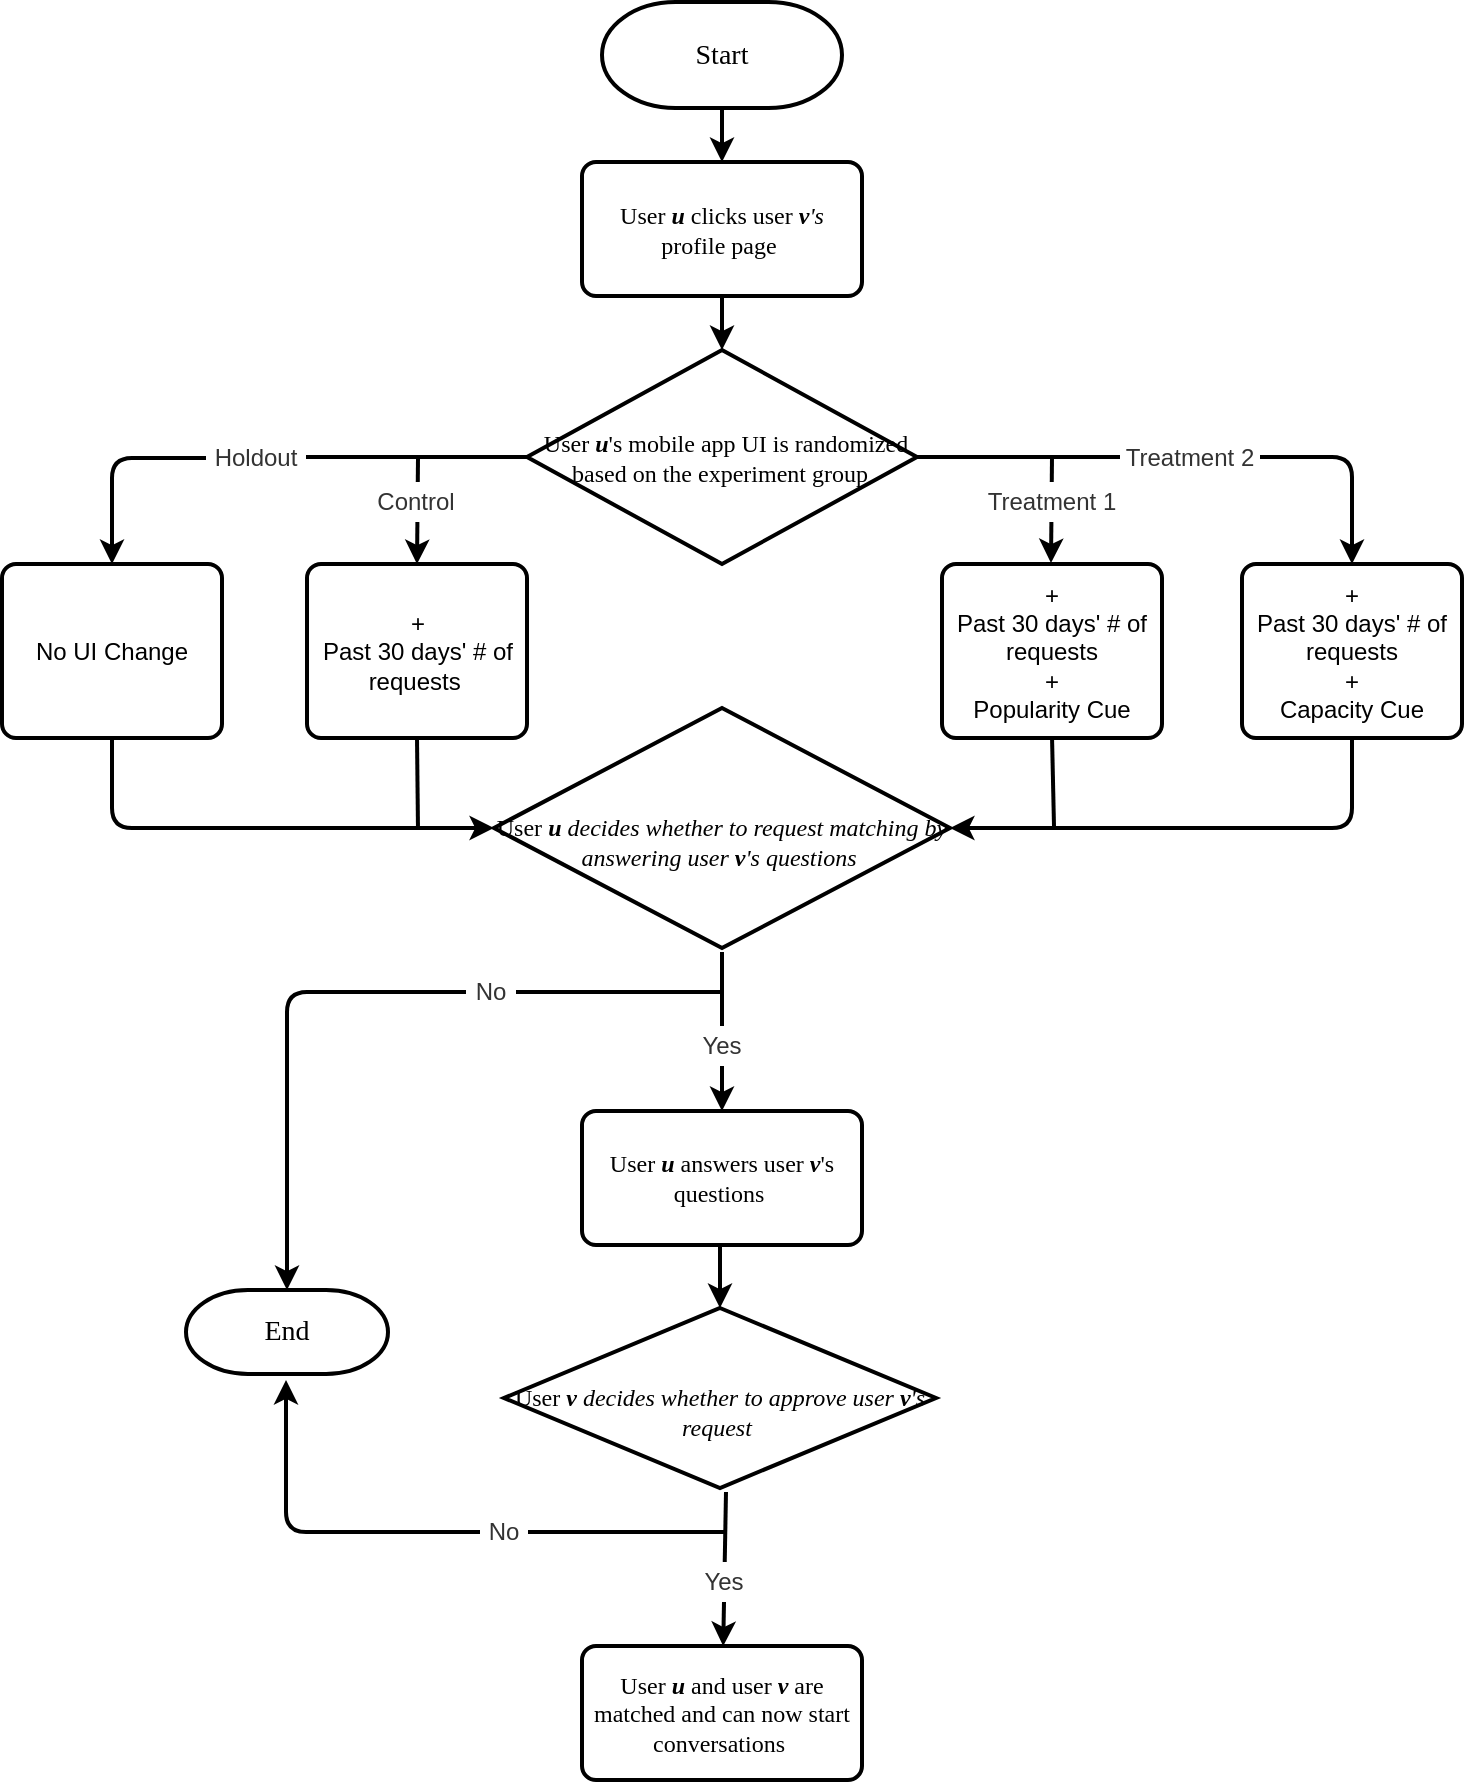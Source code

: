 <mxfile pages="1" version="11.2.9" type="github"><diagram id="2JyxNNU_SRswKXaLaBT6" name="Page-1"><mxGraphModel dx="1353" dy="1068" grid="1" gridSize="10" guides="1" tooltips="1" connect="1" arrows="1" fold="1" page="1" pageScale="1" pageWidth="850" pageHeight="1100" math="0" shadow="0"><root><mxCell id="0"/><mxCell id="1" parent="0"/><mxCell id="AbWWFxYWgRRFwNRDI_Oc-1" value="&lt;font style=&quot;font-size: 14px&quot; face=&quot;Georgia&quot;&gt;Start&lt;/font&gt;" style="strokeWidth=2;html=1;shape=mxgraph.flowchart.terminator;whiteSpace=wrap;" parent="1" vertex="1"><mxGeometry x="358" y="178" width="120" height="53" as="geometry"/></mxCell><mxCell id="AbWWFxYWgRRFwNRDI_Oc-2" value="&lt;font face=&quot;Georgia&quot;&gt;User &lt;i&gt;&lt;b&gt;u&lt;/b&gt;&lt;/i&gt; clicks&amp;nbsp;&lt;/font&gt;&lt;span style=&quot;font-family: &amp;#34;georgia&amp;#34;&quot;&gt;user&amp;nbsp;&lt;/span&gt;&lt;i style=&quot;font-family: &amp;#34;georgia&amp;#34;&quot;&gt;&lt;b&gt;v&lt;/b&gt;'s&lt;/i&gt;&lt;font face=&quot;Georgia&quot;&gt;&lt;br&gt;profile page&amp;nbsp;&lt;/font&gt;" style="rounded=1;whiteSpace=wrap;html=1;absoluteArcSize=1;arcSize=14;strokeWidth=2;" parent="1" vertex="1"><mxGeometry x="348" y="258" width="140" height="67" as="geometry"/></mxCell><mxCell id="AbWWFxYWgRRFwNRDI_Oc-3" value="" style="endArrow=classic;html=1;exitX=0.5;exitY=1;exitDx=0;exitDy=0;exitPerimeter=0;entryX=0.5;entryY=0;entryDx=0;entryDy=0;strokeWidth=2;" parent="1" source="AbWWFxYWgRRFwNRDI_Oc-1" target="AbWWFxYWgRRFwNRDI_Oc-2" edge="1"><mxGeometry width="50" height="50" relative="1" as="geometry"><mxPoint x="348" y="461" as="sourcePoint"/><mxPoint x="398" y="411" as="targetPoint"/></mxGeometry></mxCell><mxCell id="6vMVFSI-y6LJuHTL3Tkv-1" value="&lt;font face=&quot;Georgia&quot;&gt;&amp;nbsp;User &lt;i&gt;&lt;b&gt;u&lt;/b&gt;&lt;/i&gt;'s mobile app UI is randomized based on the experiment group&amp;nbsp;&lt;/font&gt;" style="strokeWidth=2;html=1;shape=mxgraph.flowchart.decision;whiteSpace=wrap;" parent="1" vertex="1"><mxGeometry x="320.5" y="352" width="195" height="107" as="geometry"/></mxCell><mxCell id="6vMVFSI-y6LJuHTL3Tkv-2" value="" style="endArrow=classic;html=1;exitX=0.5;exitY=1;exitDx=0;exitDy=0;entryX=0.5;entryY=0;entryDx=0;entryDy=0;strokeWidth=2;entryPerimeter=0;" parent="1" source="AbWWFxYWgRRFwNRDI_Oc-2" target="6vMVFSI-y6LJuHTL3Tkv-1" edge="1"><mxGeometry width="50" height="50" relative="1" as="geometry"><mxPoint x="518" y="388" as="sourcePoint"/><mxPoint x="518" y="448" as="targetPoint"/></mxGeometry></mxCell><mxCell id="5q_IAKNCsGFluqySmHJG-10" value="" style="edgeStyle=segmentEdgeStyle;endArrow=classic;html=1;exitX=0;exitY=0.5;exitDx=0;exitDy=0;exitPerimeter=0;strokeWidth=2;entryX=0.5;entryY=0;entryDx=0;entryDy=0;" parent="1" source="5q_IAKNCsGFluqySmHJG-22" target="5q_IAKNCsGFluqySmHJG-12" edge="1"><mxGeometry width="50" height="50" relative="1" as="geometry"><mxPoint x="118" y="430.5" as="sourcePoint"/><mxPoint x="118" y="459" as="targetPoint"/></mxGeometry></mxCell><mxCell id="5q_IAKNCsGFluqySmHJG-11" value="" style="edgeStyle=segmentEdgeStyle;endArrow=classic;html=1;exitX=1;exitY=0.5;exitDx=0;exitDy=0;exitPerimeter=0;strokeWidth=2;entryX=0.5;entryY=0;entryDx=0;entryDy=0;" parent="1" source="6vMVFSI-y6LJuHTL3Tkv-1" target="5q_IAKNCsGFluqySmHJG-16" edge="1"><mxGeometry width="50" height="50" relative="1" as="geometry"><mxPoint x="588" y="469" as="sourcePoint"/><mxPoint x="723" y="459" as="targetPoint"/></mxGeometry></mxCell><mxCell id="5q_IAKNCsGFluqySmHJG-12" value="No UI Change" style="rounded=1;whiteSpace=wrap;html=1;absoluteArcSize=1;arcSize=14;strokeWidth=2;shadow=0;" parent="1" vertex="1"><mxGeometry x="58" y="459" width="110" height="87" as="geometry"/></mxCell><mxCell id="5q_IAKNCsGFluqySmHJG-13" value="+ &lt;br&gt;Past 30 days' # of requests&amp;nbsp;" style="rounded=1;whiteSpace=wrap;html=1;absoluteArcSize=1;arcSize=14;strokeWidth=2;shadow=0;" parent="1" vertex="1"><mxGeometry x="210.5" y="459" width="110" height="87" as="geometry"/></mxCell><mxCell id="5q_IAKNCsGFluqySmHJG-14" value="+ &lt;br&gt;Past 30 days' # of requests &lt;br&gt;+ &lt;br&gt;Popularity Cue" style="rounded=1;whiteSpace=wrap;html=1;absoluteArcSize=1;arcSize=14;strokeWidth=2;shadow=0;" parent="1" vertex="1"><mxGeometry x="528" y="459" width="110" height="87" as="geometry"/></mxCell><mxCell id="5q_IAKNCsGFluqySmHJG-16" value="+ &lt;br&gt;Past 30 days' # of requests &lt;br&gt;+ &lt;br&gt;Capacity Cue" style="rounded=1;whiteSpace=wrap;html=1;absoluteArcSize=1;arcSize=14;strokeWidth=2;shadow=0;" parent="1" vertex="1"><mxGeometry x="678" y="459" width="110" height="87" as="geometry"/></mxCell><mxCell id="5q_IAKNCsGFluqySmHJG-17" value="" style="endArrow=classic;html=1;strokeWidth=2;entryX=0.5;entryY=0;entryDx=0;entryDy=0;" parent="1" target="5q_IAKNCsGFluqySmHJG-13" edge="1"><mxGeometry width="50" height="50" relative="1" as="geometry"><mxPoint x="266" y="406" as="sourcePoint"/><mxPoint x="108" y="566" as="targetPoint"/></mxGeometry></mxCell><mxCell id="5q_IAKNCsGFluqySmHJG-19" value="" style="endArrow=classic;html=1;strokeWidth=2;entryX=0.5;entryY=0;entryDx=0;entryDy=0;" parent="1" edge="1"><mxGeometry width="50" height="50" relative="1" as="geometry"><mxPoint x="583" y="405.5" as="sourcePoint"/><mxPoint x="582.5" y="458.5" as="targetPoint"/></mxGeometry></mxCell><mxCell id="5q_IAKNCsGFluqySmHJG-20" value="&lt;font face=&quot;Georgia&quot;&gt;&lt;br&gt;User &lt;i&gt;&lt;b&gt;u &lt;/b&gt;decides whether to request matching by answering user&amp;nbsp;&lt;b&gt;v&lt;/b&gt;'s questions&lt;/i&gt;&amp;nbsp;&lt;/font&gt;" style="strokeWidth=2;html=1;shape=mxgraph.flowchart.decision;whiteSpace=wrap;" parent="1" vertex="1"><mxGeometry x="304" y="531" width="228" height="120" as="geometry"/></mxCell><mxCell id="5q_IAKNCsGFluqySmHJG-24" value="" style="edgeStyle=segmentEdgeStyle;endArrow=classic;html=1;exitX=0;exitY=0.5;exitDx=0;exitDy=0;exitPerimeter=0;strokeWidth=2;entryX=0.5;entryY=0;entryDx=0;entryDy=0;" parent="1" source="6vMVFSI-y6LJuHTL3Tkv-1" target="5q_IAKNCsGFluqySmHJG-22" edge="1"><mxGeometry width="50" height="50" relative="1" as="geometry"><mxPoint x="321" y="406" as="sourcePoint"/><mxPoint x="113" y="459" as="targetPoint"/></mxGeometry></mxCell><mxCell id="5q_IAKNCsGFluqySmHJG-22" value="Holdout" style="text;html=1;align=center;verticalAlign=middle;whiteSpace=wrap;rounded=0;shadow=0;fillColor=#FFFFFF;strokeColor=none;fontColor=#333333;" parent="1" vertex="1"><mxGeometry x="160" y="396" width="50" height="20" as="geometry"/></mxCell><mxCell id="5q_IAKNCsGFluqySmHJG-25" value="Control" style="text;html=1;align=center;verticalAlign=middle;whiteSpace=wrap;rounded=0;shadow=0;fillColor=#FFFFFF;strokeColor=none;fontColor=#333333;" parent="1" vertex="1"><mxGeometry x="239.5" y="418" width="50" height="20" as="geometry"/></mxCell><mxCell id="5q_IAKNCsGFluqySmHJG-26" value="Treatment 2" style="text;html=1;align=center;verticalAlign=middle;whiteSpace=wrap;rounded=0;shadow=0;fillColor=#FFFFFF;strokeColor=none;fontColor=#333333;" parent="1" vertex="1"><mxGeometry x="617" y="396" width="70" height="20" as="geometry"/></mxCell><mxCell id="5q_IAKNCsGFluqySmHJG-27" value="Treatment 1" style="text;html=1;align=center;verticalAlign=middle;whiteSpace=wrap;rounded=0;shadow=0;fillColor=#FFFFFF;strokeColor=none;fontColor=#333333;" parent="1" vertex="1"><mxGeometry x="548" y="418" width="70" height="20" as="geometry"/></mxCell><mxCell id="5q_IAKNCsGFluqySmHJG-28" value="" style="edgeStyle=segmentEdgeStyle;endArrow=classic;html=1;strokeWidth=2;entryX=0;entryY=0.5;entryDx=0;entryDy=0;entryPerimeter=0;exitX=0.5;exitY=1;exitDx=0;exitDy=0;" parent="1" source="5q_IAKNCsGFluqySmHJG-12" target="5q_IAKNCsGFluqySmHJG-20" edge="1"><mxGeometry width="50" height="50" relative="1" as="geometry"><mxPoint x="58" y="786" as="sourcePoint"/><mxPoint x="108" y="736" as="targetPoint"/><Array as="points"><mxPoint x="113" y="591"/></Array></mxGeometry></mxCell><mxCell id="5q_IAKNCsGFluqySmHJG-29" value="" style="endArrow=none;html=1;strokeWidth=2;exitX=0.5;exitY=1;exitDx=0;exitDy=0;endFill=0;" parent="1" source="5q_IAKNCsGFluqySmHJG-13" edge="1"><mxGeometry width="50" height="50" relative="1" as="geometry"><mxPoint x="276" y="416" as="sourcePoint"/><mxPoint x="266" y="592" as="targetPoint"/></mxGeometry></mxCell><mxCell id="5q_IAKNCsGFluqySmHJG-30" value="" style="endArrow=none;html=1;strokeWidth=2;exitX=0.5;exitY=1;exitDx=0;exitDy=0;endFill=0;" parent="1" edge="1"><mxGeometry width="50" height="50" relative="1" as="geometry"><mxPoint x="583" y="545" as="sourcePoint"/><mxPoint x="584" y="590" as="targetPoint"/></mxGeometry></mxCell><mxCell id="5q_IAKNCsGFluqySmHJG-31" value="" style="edgeStyle=segmentEdgeStyle;endArrow=classic;html=1;strokeWidth=2;entryX=1;entryY=0.5;entryDx=0;entryDy=0;entryPerimeter=0;exitX=0.5;exitY=1;exitDx=0;exitDy=0;" parent="1" source="5q_IAKNCsGFluqySmHJG-16" target="5q_IAKNCsGFluqySmHJG-20" edge="1"><mxGeometry width="50" height="50" relative="1" as="geometry"><mxPoint x="123" y="556" as="sourcePoint"/><mxPoint x="314" y="644" as="targetPoint"/><Array as="points"><mxPoint x="733" y="591"/></Array></mxGeometry></mxCell><mxCell id="5q_IAKNCsGFluqySmHJG-32" value="" style="endArrow=classic;html=1;strokeWidth=2;entryX=0.5;entryY=0;entryDx=0;entryDy=0;" parent="1" target="5q_IAKNCsGFluqySmHJG-42" edge="1"><mxGeometry width="50" height="50" relative="1" as="geometry"><mxPoint x="418" y="653" as="sourcePoint"/><mxPoint x="418" y="763" as="targetPoint"/></mxGeometry></mxCell><mxCell id="5q_IAKNCsGFluqySmHJG-33" value="&lt;font style=&quot;font-size: 14px&quot; face=&quot;Georgia&quot;&gt;End&lt;/font&gt;" style="strokeWidth=2;html=1;shape=mxgraph.flowchart.terminator;whiteSpace=wrap;" parent="1" vertex="1"><mxGeometry x="150" y="822" width="101" height="42" as="geometry"/></mxCell><mxCell id="5q_IAKNCsGFluqySmHJG-34" value="" style="edgeStyle=segmentEdgeStyle;endArrow=classic;html=1;strokeWidth=2;" parent="1" target="5q_IAKNCsGFluqySmHJG-33" edge="1"><mxGeometry width="50" height="50" relative="1" as="geometry"><mxPoint x="418" y="673" as="sourcePoint"/><mxPoint x="110" y="803" as="targetPoint"/></mxGeometry></mxCell><mxCell id="5q_IAKNCsGFluqySmHJG-36" value="No" style="text;html=1;align=center;verticalAlign=middle;whiteSpace=wrap;rounded=0;shadow=0;fillColor=#FFFFFF;strokeColor=none;fontColor=#333333;" parent="1" vertex="1"><mxGeometry x="290" y="663" width="25" height="20" as="geometry"/></mxCell><mxCell id="5q_IAKNCsGFluqySmHJG-40" value="Yes" style="text;html=1;align=center;verticalAlign=middle;whiteSpace=wrap;rounded=0;shadow=0;fillColor=#FFFFFF;strokeColor=none;fontColor=#333333;" parent="1" vertex="1"><mxGeometry x="403" y="690" width="30" height="20" as="geometry"/></mxCell><mxCell id="5q_IAKNCsGFluqySmHJG-42" value="&lt;span style=&quot;font-family: &amp;#34;georgia&amp;#34;&quot;&gt;User&amp;nbsp;&lt;/span&gt;&lt;i style=&quot;font-family: &amp;#34;georgia&amp;#34;&quot;&gt;&lt;b&gt;u&lt;/b&gt;&lt;/i&gt;&lt;span style=&quot;font-family: &amp;#34;georgia&amp;#34;&quot;&gt;&amp;nbsp;answers user &lt;b&gt;&lt;i&gt;v&lt;/i&gt;&lt;/b&gt;'s questions&amp;nbsp;&lt;/span&gt;" style="rounded=1;whiteSpace=wrap;html=1;absoluteArcSize=1;arcSize=14;strokeWidth=2;" parent="1" vertex="1"><mxGeometry x="348" y="732.5" width="140" height="67" as="geometry"/></mxCell><mxCell id="5q_IAKNCsGFluqySmHJG-43" value="&lt;font face=&quot;Georgia&quot;&gt;&lt;br&gt;User &lt;i&gt;&lt;b&gt;v&amp;nbsp;&lt;/b&gt;decides whether to approve user&amp;nbsp;&lt;b&gt;v&lt;/b&gt;'s request&lt;/i&gt;&amp;nbsp;&lt;/font&gt;" style="strokeWidth=2;html=1;shape=mxgraph.flowchart.decision;whiteSpace=wrap;" parent="1" vertex="1"><mxGeometry x="309" y="831" width="216" height="90" as="geometry"/></mxCell><mxCell id="5q_IAKNCsGFluqySmHJG-45" value="" style="endArrow=classic;html=1;strokeWidth=2;" parent="1" edge="1"><mxGeometry width="50" height="50" relative="1" as="geometry"><mxPoint x="417" y="799.5" as="sourcePoint"/><mxPoint x="417" y="831" as="targetPoint"/></mxGeometry></mxCell><mxCell id="5q_IAKNCsGFluqySmHJG-53" value="" style="endArrow=classic;html=1;strokeWidth=2;" parent="1" target="5q_IAKNCsGFluqySmHJG-59" edge="1"><mxGeometry width="50" height="50" relative="1" as="geometry"><mxPoint x="420" y="923" as="sourcePoint"/><mxPoint x="420" y="1033" as="targetPoint"/></mxGeometry></mxCell><mxCell id="5q_IAKNCsGFluqySmHJG-55" value="" style="edgeStyle=segmentEdgeStyle;endArrow=classic;html=1;strokeWidth=2;" parent="1" edge="1"><mxGeometry width="50" height="50" relative="1" as="geometry"><mxPoint x="420" y="943" as="sourcePoint"/><mxPoint x="200" y="867" as="targetPoint"/></mxGeometry></mxCell><mxCell id="5q_IAKNCsGFluqySmHJG-56" value="No" style="text;html=1;align=center;verticalAlign=middle;whiteSpace=wrap;rounded=0;shadow=0;fillColor=#FFFFFF;strokeColor=none;fontColor=#333333;" parent="1" vertex="1"><mxGeometry x="297" y="933" width="24" height="20" as="geometry"/></mxCell><mxCell id="5q_IAKNCsGFluqySmHJG-57" value="Yes" style="text;html=1;align=center;verticalAlign=middle;whiteSpace=wrap;rounded=0;shadow=0;fillColor=#FFFFFF;strokeColor=none;fontColor=#333333;" parent="1" vertex="1"><mxGeometry x="404" y="958" width="30" height="20" as="geometry"/></mxCell><mxCell id="5q_IAKNCsGFluqySmHJG-59" value="&lt;span style=&quot;font-family: &amp;#34;georgia&amp;#34;&quot;&gt;User&amp;nbsp;&lt;/span&gt;&lt;i style=&quot;font-family: &amp;#34;georgia&amp;#34;&quot;&gt;&lt;b&gt;u&lt;/b&gt;&lt;/i&gt;&lt;span style=&quot;font-family: &amp;#34;georgia&amp;#34;&quot;&gt;&amp;nbsp;and user &lt;b style=&quot;font-style: italic&quot;&gt;v &lt;/b&gt;are matched and&amp;nbsp;can now start conversations&amp;nbsp;&lt;/span&gt;" style="rounded=1;whiteSpace=wrap;html=1;absoluteArcSize=1;arcSize=14;strokeWidth=2;" parent="1" vertex="1"><mxGeometry x="348" y="1000" width="140" height="67" as="geometry"/></mxCell></root></mxGraphModel></diagram></mxfile>
